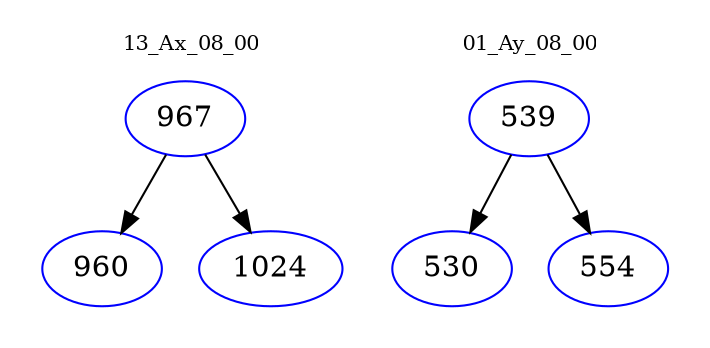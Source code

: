 digraph{
subgraph cluster_0 {
color = white
label = "13_Ax_08_00";
fontsize=10;
T0_967 [label="967", color="blue"]
T0_967 -> T0_960 [color="black"]
T0_960 [label="960", color="blue"]
T0_967 -> T0_1024 [color="black"]
T0_1024 [label="1024", color="blue"]
}
subgraph cluster_1 {
color = white
label = "01_Ay_08_00";
fontsize=10;
T1_539 [label="539", color="blue"]
T1_539 -> T1_530 [color="black"]
T1_530 [label="530", color="blue"]
T1_539 -> T1_554 [color="black"]
T1_554 [label="554", color="blue"]
}
}
